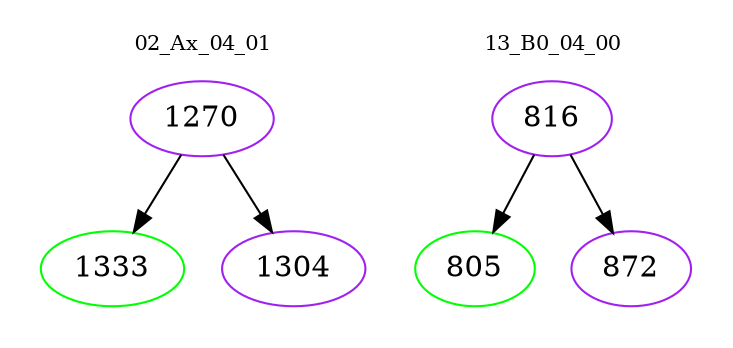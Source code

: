 digraph{
subgraph cluster_0 {
color = white
label = "02_Ax_04_01";
fontsize=10;
T0_1270 [label="1270", color="purple"]
T0_1270 -> T0_1333 [color="black"]
T0_1333 [label="1333", color="green"]
T0_1270 -> T0_1304 [color="black"]
T0_1304 [label="1304", color="purple"]
}
subgraph cluster_1 {
color = white
label = "13_B0_04_00";
fontsize=10;
T1_816 [label="816", color="purple"]
T1_816 -> T1_805 [color="black"]
T1_805 [label="805", color="green"]
T1_816 -> T1_872 [color="black"]
T1_872 [label="872", color="purple"]
}
}
